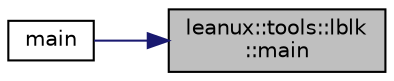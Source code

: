 digraph "leanux::tools::lblk::main"
{
 // LATEX_PDF_SIZE
  bgcolor="transparent";
  edge [fontname="Helvetica",fontsize="10",labelfontname="Helvetica",labelfontsize="10"];
  node [fontname="Helvetica",fontsize="10",shape=record];
  rankdir="RL";
  Node1 [label="leanux::tools::lblk\l::main",height=0.2,width=0.4,color="black", fillcolor="grey75", style="filled", fontcolor="black",tooltip="Entry point."];
  Node1 -> Node2 [dir="back",color="midnightblue",fontsize="10",style="solid",fontname="Helvetica"];
  Node2 [label="main",height=0.2,width=0.4,color="black",URL="$lblk_8cpp.html#a0ddf1224851353fc92bfbff6f499fa97",tooltip=" "];
}
